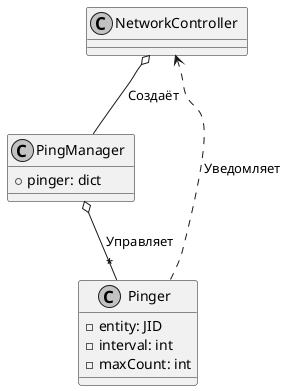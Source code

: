@startuml ping-manager.svg
' inkscape -z -D --file=ping-manager.svg --export-pdf=ping-manager.pdf --export-area-drawing
		
skinparam monochrome true
skinparam defaultFontName Times New Roman
skinparam activityFontName Times New Roman
skinparam activityArrowFontName Times New Roman
skinparam circledCharacterFontName Times New Roman
skinparam classArrowFontName Times New Roman
skinparam classAttributeFontName Times New Roman
skinparam classFontName Times New Roman
skinparam classStereotypeFontName Times New Roman
skinparam noteFontName Times New Roman
skinparam titleFontName Times New Roman
skinparam footerFontName Times New Roman
skinparam headerFontName Times New Roman
' skinparam classAttributeIconSize 0

"NetworkController  " o-- "PingManager  ":Создаёт
"PingManager  " o-- "*" "Pinger  ": Управляет
"Pinger  " ..> "NetworkController  ": Уведомляет

class "PingManager  " {
+pinger: dict
}

class "Pinger  " {
-entity: JID
-interval: int
-maxCount: int
}

@enduml